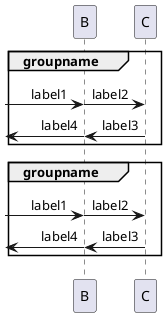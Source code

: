 {
  "sha1": "imwcw9gto48oku5223z0w0bc6ghk05l",
  "insertion": {
    "when": "2024-06-03T18:59:30.968Z",
    "url": "http://forum.plantuml.net/7710/teoz-and-%26-within-groups-is-not-working",
    "user": "plantuml@gmail.com"
  }
}
@startuml
!pragma teoz true
group groupname
    [-> B : label1
    & B -> C : label2
    C -> B : label3
    & B ->[ : label4
end
group groupname
    [-> B : label1
    & B -> C : label2
    C -> B : label3
    & [<- B : label4
end
@enduml
